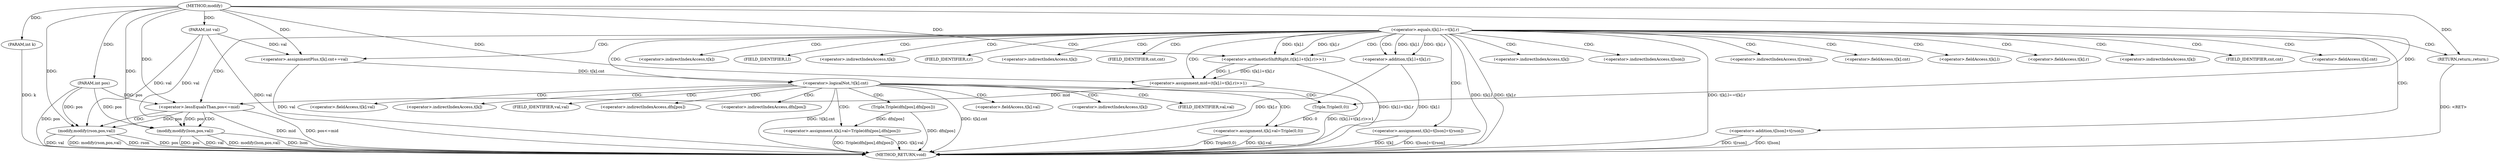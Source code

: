 digraph "modify" {  
"1000635" [label = "(METHOD,modify)" ]
"1000731" [label = "(METHOD_RETURN,void)" ]
"1000636" [label = "(PARAM,int k)" ]
"1000637" [label = "(PARAM,int pos)" ]
"1000638" [label = "(PARAM,int val)" ]
"1000692" [label = "(<operator>.assignment,mid=(t[k].l+t[k].r)>>1)" ]
"1000720" [label = "(<operator>.assignment,t[k]=t[lson]+t[rson])" ]
"1000641" [label = "(<operator>.equals,t[k].l==t[k].r)" ]
"1000708" [label = "(<operator>.lessEqualsThan,pos<=mid)" ]
"1000711" [label = "(modify,modify(lson,pos,val))" ]
"1000653" [label = "(<operator>.assignmentPlus,t[k].cnt+=val)" ]
"1000690" [label = "(RETURN,return;,return;)" ]
"1000694" [label = "(<operator>.arithmeticShiftRight,(t[k].l+t[k].r)>>1)" ]
"1000716" [label = "(modify,modify(rson,pos,val))" ]
"1000724" [label = "(<operator>.addition,t[lson]+t[rson])" ]
"1000661" [label = "(<operator>.logicalNot,!t[k].cnt)" ]
"1000667" [label = "(<operator>.assignment,t[k].val=Triple(0,0))" ]
"1000695" [label = "(<operator>.addition,t[k].l+t[k].r)" ]
"1000677" [label = "(<operator>.assignment,t[k].val=Triple(dfn[pos],dfn[pos]))" ]
"1000673" [label = "(Triple,Triple(0,0))" ]
"1000683" [label = "(Triple,Triple(dfn[pos],dfn[pos]))" ]
"1000721" [label = "(<operator>.indirectIndexAccess,t[k])" ]
"1000725" [label = "(<operator>.indirectIndexAccess,t[lson])" ]
"1000728" [label = "(<operator>.indirectIndexAccess,t[rson])" ]
"1000654" [label = "(<operator>.fieldAccess,t[k].cnt)" ]
"1000696" [label = "(<operator>.fieldAccess,t[k].l)" ]
"1000701" [label = "(<operator>.fieldAccess,t[k].r)" ]
"1000655" [label = "(<operator>.indirectIndexAccess,t[k])" ]
"1000658" [label = "(FIELD_IDENTIFIER,cnt,cnt)" ]
"1000662" [label = "(<operator>.fieldAccess,t[k].cnt)" ]
"1000668" [label = "(<operator>.fieldAccess,t[k].val)" ]
"1000697" [label = "(<operator>.indirectIndexAccess,t[k])" ]
"1000700" [label = "(FIELD_IDENTIFIER,l,l)" ]
"1000702" [label = "(<operator>.indirectIndexAccess,t[k])" ]
"1000705" [label = "(FIELD_IDENTIFIER,r,r)" ]
"1000663" [label = "(<operator>.indirectIndexAccess,t[k])" ]
"1000666" [label = "(FIELD_IDENTIFIER,cnt,cnt)" ]
"1000669" [label = "(<operator>.indirectIndexAccess,t[k])" ]
"1000672" [label = "(FIELD_IDENTIFIER,val,val)" ]
"1000678" [label = "(<operator>.fieldAccess,t[k].val)" ]
"1000679" [label = "(<operator>.indirectIndexAccess,t[k])" ]
"1000682" [label = "(FIELD_IDENTIFIER,val,val)" ]
"1000684" [label = "(<operator>.indirectIndexAccess,dfn[pos])" ]
"1000687" [label = "(<operator>.indirectIndexAccess,dfn[pos])" ]
  "1000690" -> "1000731"  [ label = "DDG: <RET>"] 
  "1000636" -> "1000731"  [ label = "DDG: k"] 
  "1000637" -> "1000731"  [ label = "DDG: pos"] 
  "1000638" -> "1000731"  [ label = "DDG: val"] 
  "1000641" -> "1000731"  [ label = "DDG: t[k].l"] 
  "1000641" -> "1000731"  [ label = "DDG: t[k].r"] 
  "1000641" -> "1000731"  [ label = "DDG: t[k].l==t[k].r"] 
  "1000695" -> "1000731"  [ label = "DDG: t[k].l"] 
  "1000695" -> "1000731"  [ label = "DDG: t[k].r"] 
  "1000694" -> "1000731"  [ label = "DDG: t[k].l+t[k].r"] 
  "1000692" -> "1000731"  [ label = "DDG: (t[k].l+t[k].r)>>1"] 
  "1000708" -> "1000731"  [ label = "DDG: mid"] 
  "1000708" -> "1000731"  [ label = "DDG: pos<=mid"] 
  "1000716" -> "1000731"  [ label = "DDG: rson"] 
  "1000716" -> "1000731"  [ label = "DDG: pos"] 
  "1000716" -> "1000731"  [ label = "DDG: val"] 
  "1000716" -> "1000731"  [ label = "DDG: modify(rson,pos,val)"] 
  "1000711" -> "1000731"  [ label = "DDG: lson"] 
  "1000711" -> "1000731"  [ label = "DDG: pos"] 
  "1000711" -> "1000731"  [ label = "DDG: val"] 
  "1000711" -> "1000731"  [ label = "DDG: modify(lson,pos,val)"] 
  "1000720" -> "1000731"  [ label = "DDG: t[k]"] 
  "1000724" -> "1000731"  [ label = "DDG: t[lson]"] 
  "1000724" -> "1000731"  [ label = "DDG: t[rson]"] 
  "1000720" -> "1000731"  [ label = "DDG: t[lson]+t[rson]"] 
  "1000653" -> "1000731"  [ label = "DDG: val"] 
  "1000661" -> "1000731"  [ label = "DDG: t[k].cnt"] 
  "1000661" -> "1000731"  [ label = "DDG: !t[k].cnt"] 
  "1000677" -> "1000731"  [ label = "DDG: t[k].val"] 
  "1000683" -> "1000731"  [ label = "DDG: dfn[pos]"] 
  "1000677" -> "1000731"  [ label = "DDG: Triple(dfn[pos],dfn[pos])"] 
  "1000667" -> "1000731"  [ label = "DDG: t[k].val"] 
  "1000667" -> "1000731"  [ label = "DDG: Triple(0,0)"] 
  "1000635" -> "1000636"  [ label = "DDG: "] 
  "1000635" -> "1000637"  [ label = "DDG: "] 
  "1000635" -> "1000638"  [ label = "DDG: "] 
  "1000694" -> "1000692"  [ label = "DDG: t[k].l+t[k].r"] 
  "1000694" -> "1000692"  [ label = "DDG: 1"] 
  "1000635" -> "1000692"  [ label = "DDG: "] 
  "1000638" -> "1000653"  [ label = "DDG: val"] 
  "1000635" -> "1000653"  [ label = "DDG: "] 
  "1000635" -> "1000690"  [ label = "DDG: "] 
  "1000641" -> "1000694"  [ label = "DDG: t[k].l"] 
  "1000641" -> "1000694"  [ label = "DDG: t[k].r"] 
  "1000635" -> "1000694"  [ label = "DDG: "] 
  "1000637" -> "1000708"  [ label = "DDG: pos"] 
  "1000635" -> "1000708"  [ label = "DDG: "] 
  "1000692" -> "1000708"  [ label = "DDG: mid"] 
  "1000635" -> "1000711"  [ label = "DDG: "] 
  "1000708" -> "1000711"  [ label = "DDG: pos"] 
  "1000637" -> "1000711"  [ label = "DDG: pos"] 
  "1000638" -> "1000711"  [ label = "DDG: val"] 
  "1000673" -> "1000667"  [ label = "DDG: 0"] 
  "1000641" -> "1000695"  [ label = "DDG: t[k].l"] 
  "1000641" -> "1000695"  [ label = "DDG: t[k].r"] 
  "1000635" -> "1000716"  [ label = "DDG: "] 
  "1000638" -> "1000716"  [ label = "DDG: val"] 
  "1000708" -> "1000716"  [ label = "DDG: pos"] 
  "1000637" -> "1000716"  [ label = "DDG: pos"] 
  "1000653" -> "1000661"  [ label = "DDG: t[k].cnt"] 
  "1000683" -> "1000677"  [ label = "DDG: dfn[pos]"] 
  "1000635" -> "1000673"  [ label = "DDG: "] 
  "1000641" -> "1000666"  [ label = "CDG: "] 
  "1000641" -> "1000728"  [ label = "CDG: "] 
  "1000641" -> "1000661"  [ label = "CDG: "] 
  "1000641" -> "1000708"  [ label = "CDG: "] 
  "1000641" -> "1000725"  [ label = "CDG: "] 
  "1000641" -> "1000697"  [ label = "CDG: "] 
  "1000641" -> "1000701"  [ label = "CDG: "] 
  "1000641" -> "1000705"  [ label = "CDG: "] 
  "1000641" -> "1000658"  [ label = "CDG: "] 
  "1000641" -> "1000654"  [ label = "CDG: "] 
  "1000641" -> "1000696"  [ label = "CDG: "] 
  "1000641" -> "1000662"  [ label = "CDG: "] 
  "1000641" -> "1000720"  [ label = "CDG: "] 
  "1000641" -> "1000692"  [ label = "CDG: "] 
  "1000641" -> "1000694"  [ label = "CDG: "] 
  "1000641" -> "1000721"  [ label = "CDG: "] 
  "1000641" -> "1000690"  [ label = "CDG: "] 
  "1000641" -> "1000695"  [ label = "CDG: "] 
  "1000641" -> "1000663"  [ label = "CDG: "] 
  "1000641" -> "1000702"  [ label = "CDG: "] 
  "1000641" -> "1000655"  [ label = "CDG: "] 
  "1000641" -> "1000653"  [ label = "CDG: "] 
  "1000641" -> "1000724"  [ label = "CDG: "] 
  "1000641" -> "1000700"  [ label = "CDG: "] 
  "1000708" -> "1000711"  [ label = "CDG: "] 
  "1000708" -> "1000716"  [ label = "CDG: "] 
  "1000661" -> "1000679"  [ label = "CDG: "] 
  "1000661" -> "1000678"  [ label = "CDG: "] 
  "1000661" -> "1000673"  [ label = "CDG: "] 
  "1000661" -> "1000687"  [ label = "CDG: "] 
  "1000661" -> "1000684"  [ label = "CDG: "] 
  "1000661" -> "1000682"  [ label = "CDG: "] 
  "1000661" -> "1000672"  [ label = "CDG: "] 
  "1000661" -> "1000667"  [ label = "CDG: "] 
  "1000661" -> "1000668"  [ label = "CDG: "] 
  "1000661" -> "1000677"  [ label = "CDG: "] 
  "1000661" -> "1000683"  [ label = "CDG: "] 
  "1000661" -> "1000669"  [ label = "CDG: "] 
}
